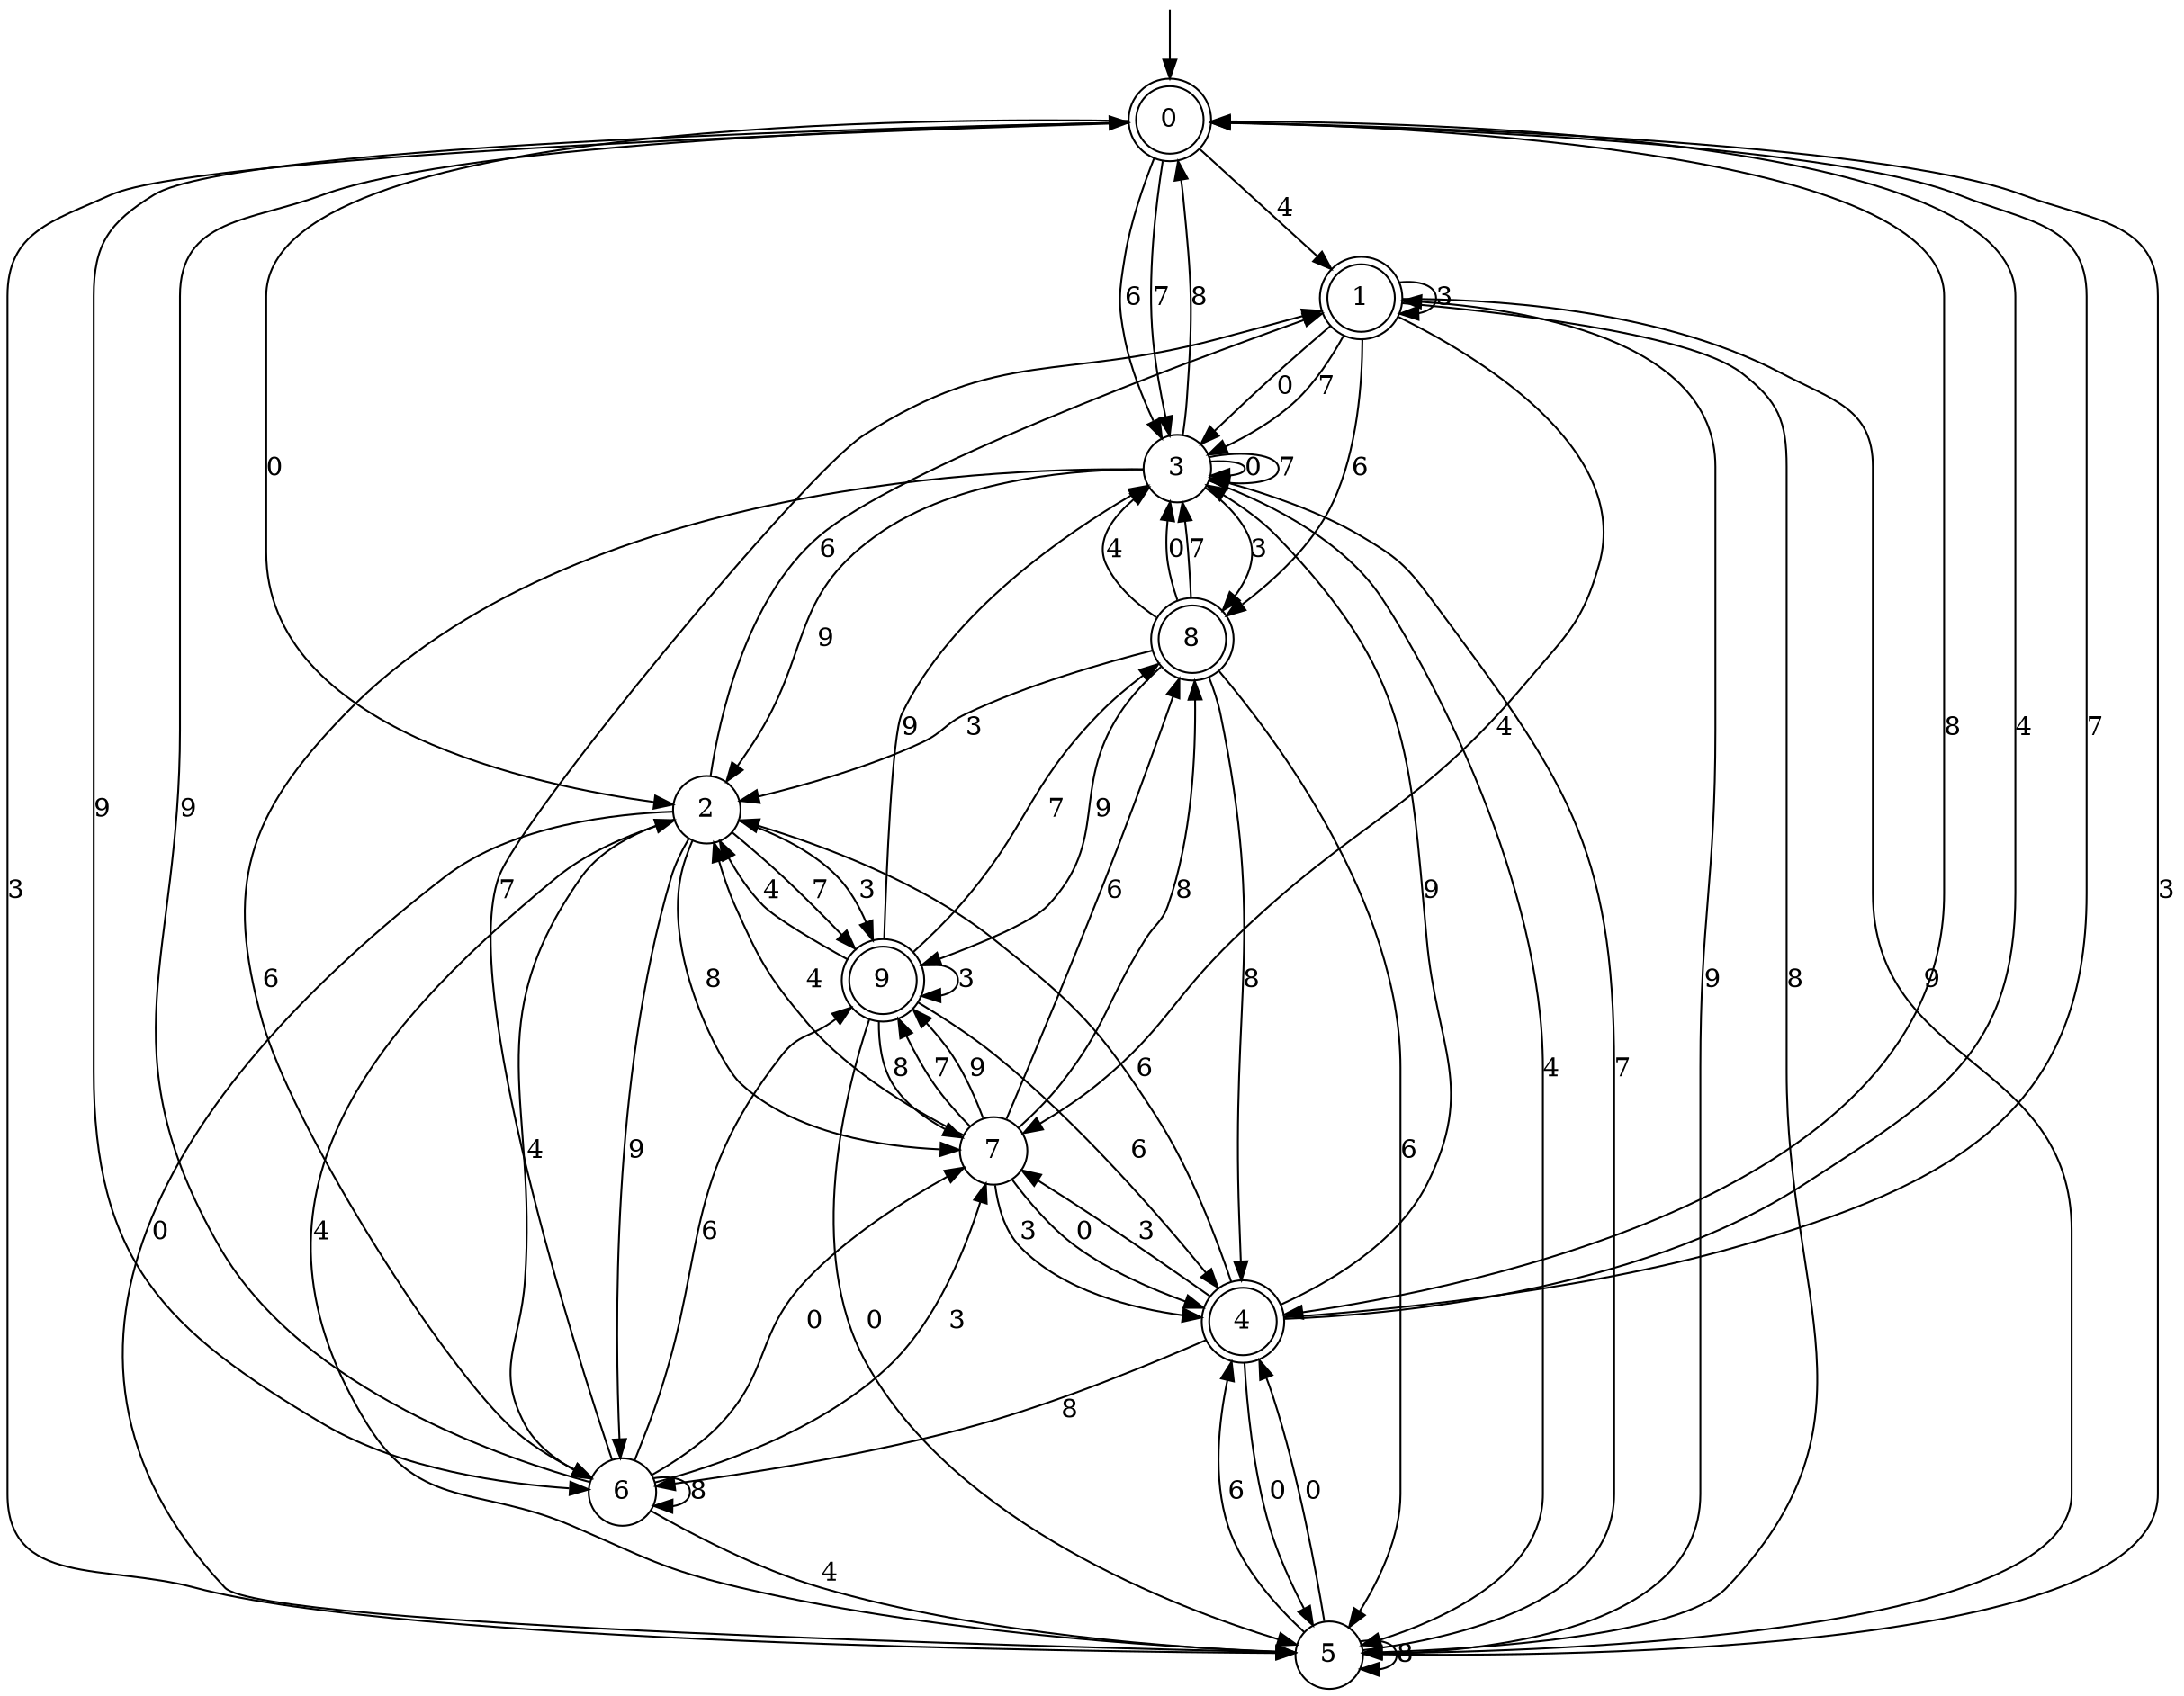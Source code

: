 digraph g {

	s0 [shape="doublecircle" label="0"];
	s1 [shape="doublecircle" label="1"];
	s2 [shape="circle" label="2"];
	s3 [shape="circle" label="3"];
	s4 [shape="doublecircle" label="4"];
	s5 [shape="circle" label="5"];
	s6 [shape="circle" label="6"];
	s7 [shape="circle" label="7"];
	s8 [shape="doublecircle" label="8"];
	s9 [shape="doublecircle" label="9"];
	s0 -> s1 [label="4"];
	s0 -> s2 [label="0"];
	s0 -> s3 [label="7"];
	s0 -> s4 [label="8"];
	s0 -> s5 [label="3"];
	s0 -> s6 [label="9"];
	s0 -> s3 [label="6"];
	s1 -> s7 [label="4"];
	s1 -> s3 [label="0"];
	s1 -> s3 [label="7"];
	s1 -> s5 [label="8"];
	s1 -> s1 [label="3"];
	s1 -> s5 [label="9"];
	s1 -> s8 [label="6"];
	s2 -> s6 [label="4"];
	s2 -> s5 [label="0"];
	s2 -> s9 [label="7"];
	s2 -> s7 [label="8"];
	s2 -> s9 [label="3"];
	s2 -> s6 [label="9"];
	s2 -> s1 [label="6"];
	s3 -> s5 [label="4"];
	s3 -> s3 [label="0"];
	s3 -> s3 [label="7"];
	s3 -> s0 [label="8"];
	s3 -> s8 [label="3"];
	s3 -> s2 [label="9"];
	s3 -> s6 [label="6"];
	s4 -> s0 [label="4"];
	s4 -> s5 [label="0"];
	s4 -> s0 [label="7"];
	s4 -> s6 [label="8"];
	s4 -> s7 [label="3"];
	s4 -> s3 [label="9"];
	s4 -> s2 [label="6"];
	s5 -> s2 [label="4"];
	s5 -> s4 [label="0"];
	s5 -> s3 [label="7"];
	s5 -> s5 [label="8"];
	s5 -> s0 [label="3"];
	s5 -> s1 [label="9"];
	s5 -> s4 [label="6"];
	s6 -> s5 [label="4"];
	s6 -> s7 [label="0"];
	s6 -> s1 [label="7"];
	s6 -> s6 [label="8"];
	s6 -> s7 [label="3"];
	s6 -> s0 [label="9"];
	s6 -> s9 [label="6"];
	s7 -> s2 [label="4"];
	s7 -> s4 [label="0"];
	s7 -> s9 [label="7"];
	s7 -> s8 [label="8"];
	s7 -> s4 [label="3"];
	s7 -> s9 [label="9"];
	s7 -> s8 [label="6"];
	s8 -> s3 [label="4"];
	s8 -> s3 [label="0"];
	s8 -> s3 [label="7"];
	s8 -> s4 [label="8"];
	s8 -> s2 [label="3"];
	s8 -> s9 [label="9"];
	s8 -> s5 [label="6"];
	s9 -> s2 [label="4"];
	s9 -> s5 [label="0"];
	s9 -> s8 [label="7"];
	s9 -> s7 [label="8"];
	s9 -> s9 [label="3"];
	s9 -> s3 [label="9"];
	s9 -> s4 [label="6"];

__start0 [label="" shape="none" width="0" height="0"];
__start0 -> s0;

}
